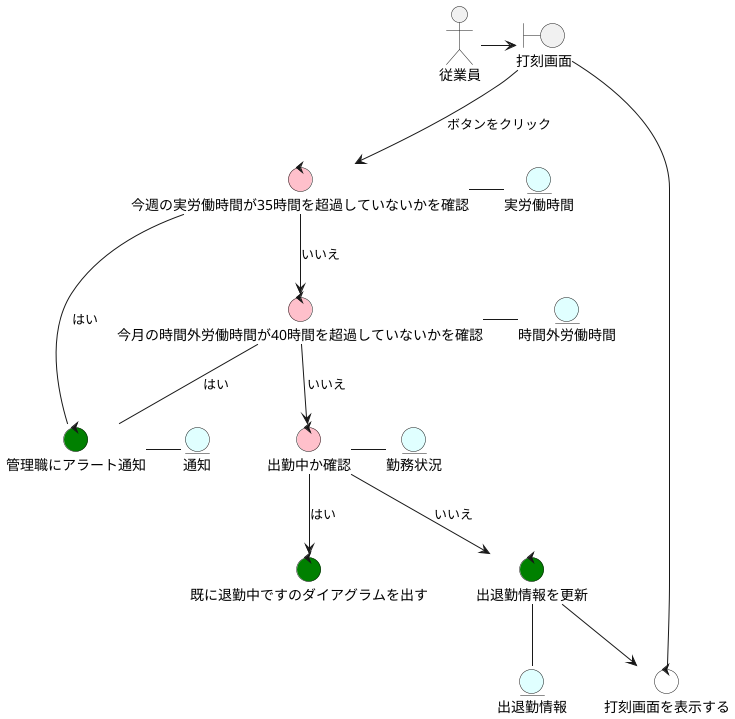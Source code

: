 @startuml
'Actor
Actor 従業員
'Boundary
boundary 打刻画面

'Entity
entity 通知 #e0ffff
entity 時間外労働時間 #e0ffff
entity 勤務状況 #e0ffff
entity 出退勤情報 #e0ffff
entity 実労働時間 #e0ffff

'Control
'view
control 打刻画面を表示する #white

'if
control 今週の実労働時間が35時間を超過していないかを確認 #pink
control 今月の時間外労働時間が40時間を超過していないかを確認 #pink
control 出勤中か確認 #pink

'method
control 管理職にアラート通知 #green
control 既に退勤中ですのダイアグラムを出す #green
control 出退勤情報を更新 #green

従業員 -> 打刻画面
打刻画面を表示する -- 打刻画面

管理職にアラート通知 - 通知

打刻画面 --> 今週の実労働時間が35時間を超過していないかを確認: ボタンをクリック

今週の実労働時間が35時間を超過していないかを確認 -- 管理職にアラート通知: はい
今週の実労働時間が35時間を超過していないかを確認 --> 今月の時間外労働時間が40時間を超過していないかを確認: いいえ
今週の実労働時間が35時間を超過していないかを確認 - 実労働時間

今月の時間外労働時間が40時間を超過していないかを確認 -- 管理職にアラート通知: はい
今月の時間外労働時間が40時間を超過していないかを確認 --> 出勤中か確認: いいえ
今月の時間外労働時間が40時間を超過していないかを確認 - 時間外労働時間

出勤中か確認 --> 既に退勤中ですのダイアグラムを出す: はい
出勤中か確認 --> 出退勤情報を更新: いいえ
出勤中か確認 - 勤務状況

出退勤情報を更新 --> 打刻画面を表示する
出退勤情報を更新--出退勤情報
@enduml

